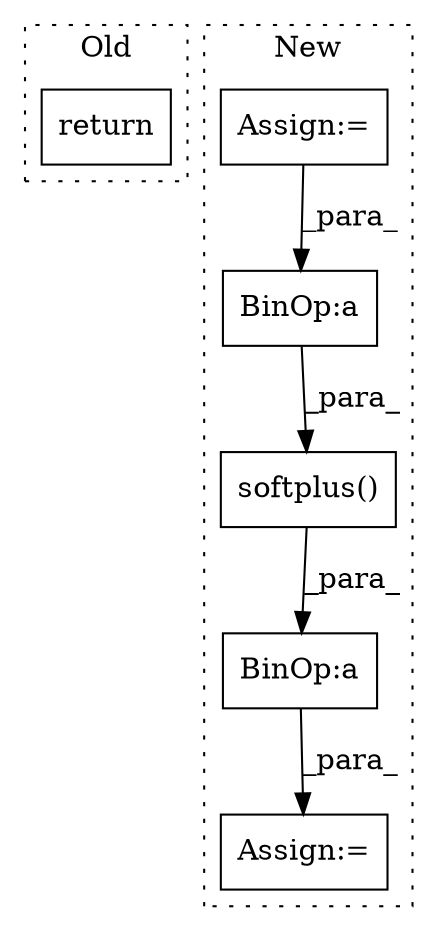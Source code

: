 digraph G {
subgraph cluster0 {
1 [label="return" a="93" s="3356" l="7" shape="box"];
label = "Old";
style="dotted";
}
subgraph cluster1 {
2 [label="softplus()" a="75" s="5261,5293" l="14,1" shape="box"];
3 [label="BinOp:a" a="82" s="5294" l="3" shape="box"];
4 [label="Assign:=" a="68" s="5258" l="3" shape="box"];
5 [label="BinOp:a" a="82" s="5278" l="3" shape="box"];
6 [label="Assign:=" a="68" s="5070" l="3" shape="box"];
label = "New";
style="dotted";
}
2 -> 3 [label="_para_"];
3 -> 4 [label="_para_"];
5 -> 2 [label="_para_"];
6 -> 5 [label="_para_"];
}